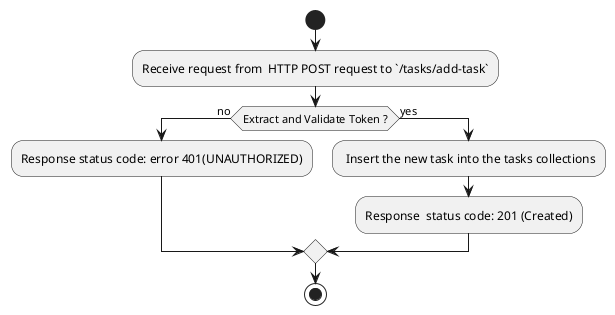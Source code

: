@startuml handleAddTask 
start
:Receive request from  HTTP POST request to `/tasks/add-task`; 
if (Extract and Validate Token ?) then (no)
    :Response status code: error 401(UNAUTHORIZED);
else (yes)
    : Insert the new task into the tasks collections;
    :Response  status code: 201 (Created);
endif
stop
@enduml
